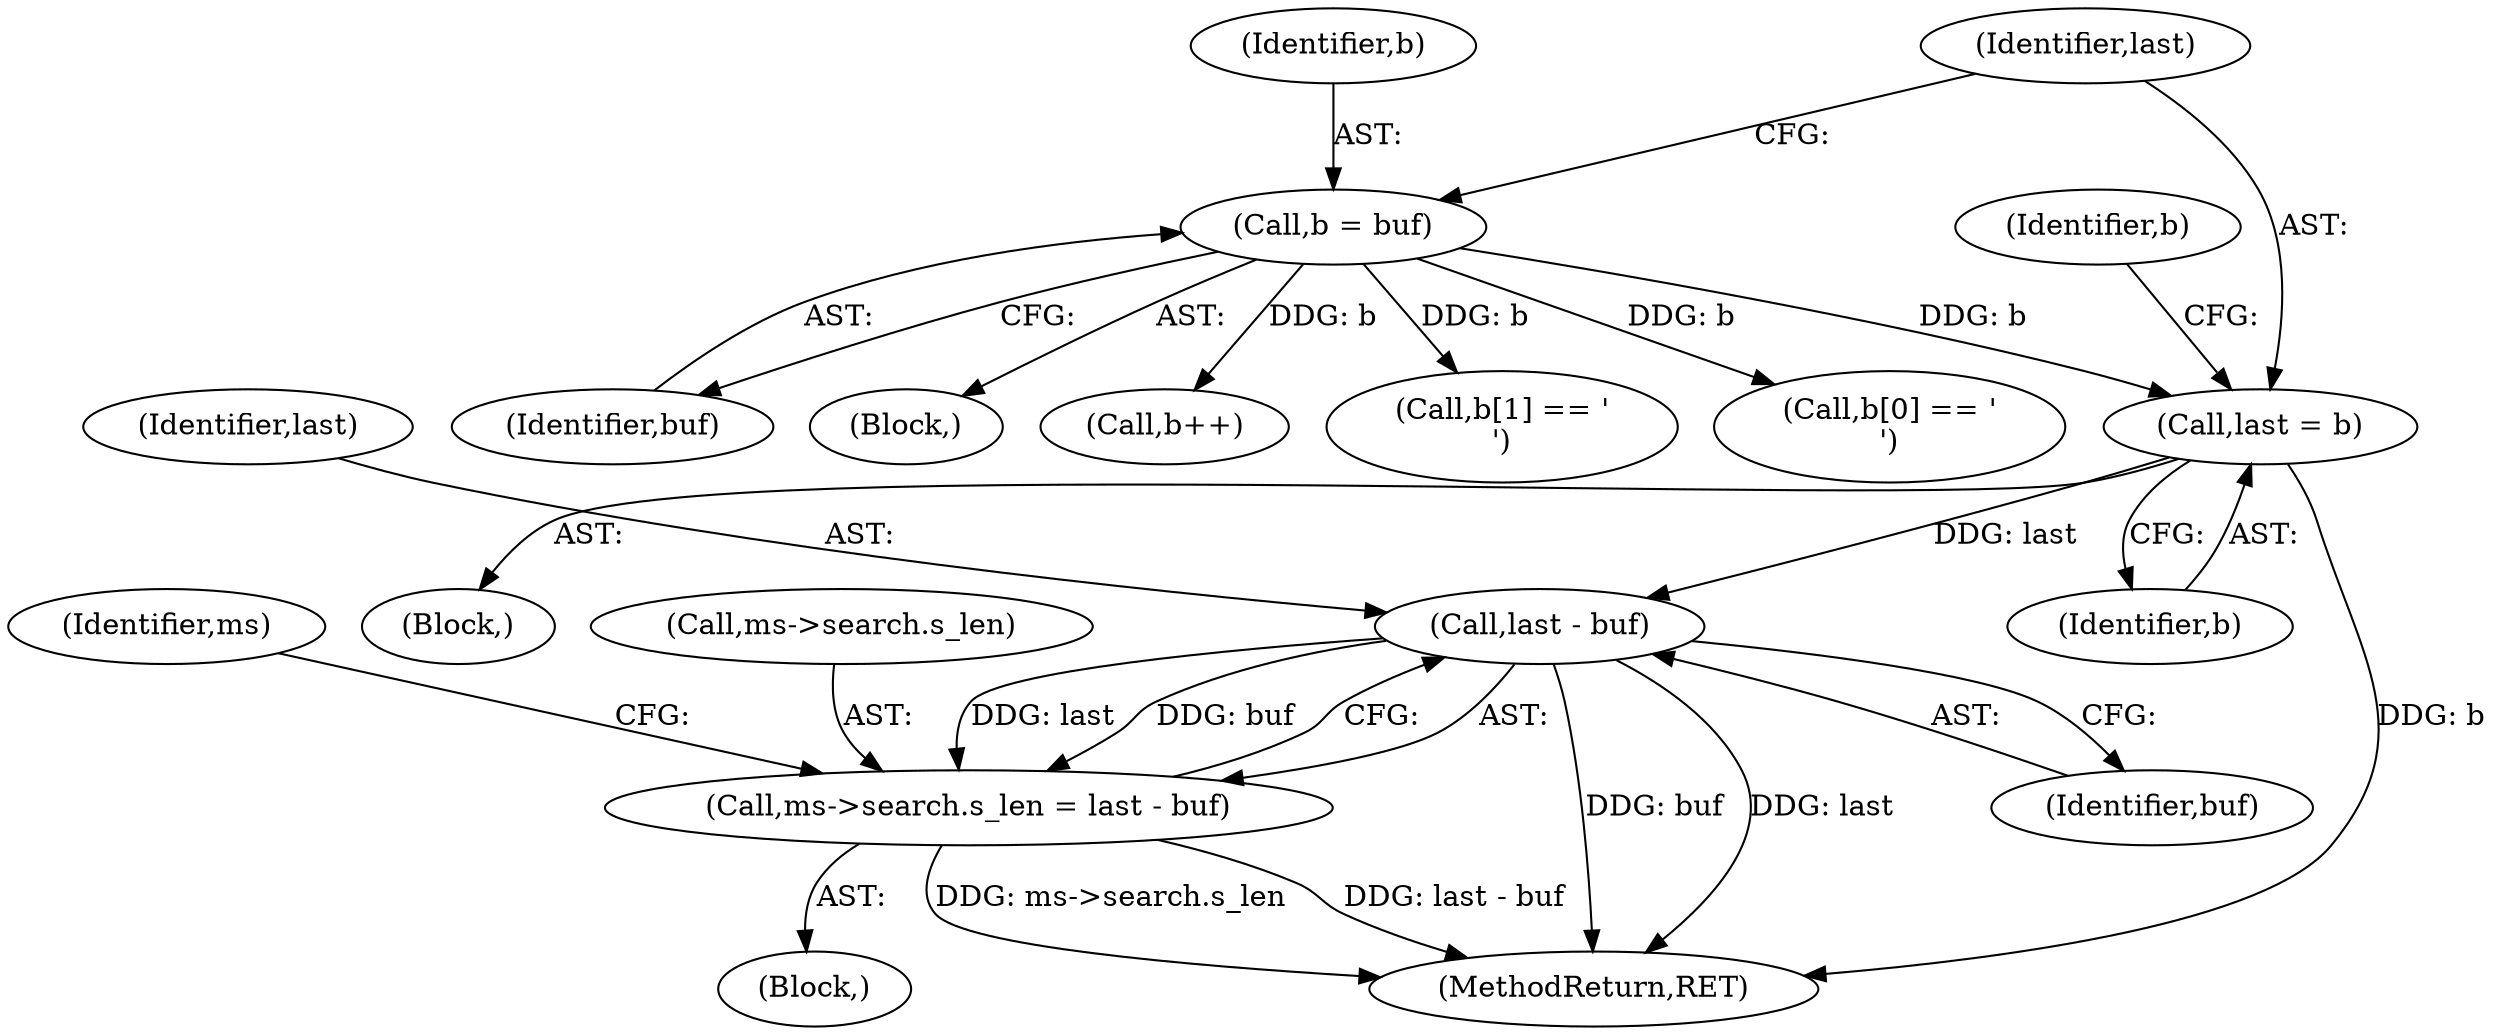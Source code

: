 digraph "0_file_4a284c89d6ef11aca34da65da7d673050a5ea320_3@pointer" {
"1000266" [label="(Call,last - buf)"];
"1000232" [label="(Call,last = b)"];
"1000228" [label="(Call,b = buf)"];
"1000260" [label="(Call,ms->search.s_len = last - buf)"];
"1000231" [label="(Block,)"];
"1000268" [label="(Identifier,buf)"];
"1000456" [label="(MethodReturn,RET)"];
"1000267" [label="(Identifier,last)"];
"1000260" [label="(Call,ms->search.s_len = last - buf)"];
"1000230" [label="(Identifier,buf)"];
"1000228" [label="(Call,b = buf)"];
"1000224" [label="(Block,)"];
"1000247" [label="(Call,b++)"];
"1000266" [label="(Call,last - buf)"];
"1000272" [label="(Identifier,ms)"];
"1000242" [label="(Call,b[1] == '\n')"];
"1000234" [label="(Identifier,b)"];
"1000233" [label="(Identifier,last)"];
"1000237" [label="(Call,b[0] == '\r')"];
"1000149" [label="(Block,)"];
"1000261" [label="(Call,ms->search.s_len)"];
"1000232" [label="(Call,last = b)"];
"1000239" [label="(Identifier,b)"];
"1000229" [label="(Identifier,b)"];
"1000266" -> "1000260"  [label="AST: "];
"1000266" -> "1000268"  [label="CFG: "];
"1000267" -> "1000266"  [label="AST: "];
"1000268" -> "1000266"  [label="AST: "];
"1000260" -> "1000266"  [label="CFG: "];
"1000266" -> "1000456"  [label="DDG: last"];
"1000266" -> "1000456"  [label="DDG: buf"];
"1000266" -> "1000260"  [label="DDG: last"];
"1000266" -> "1000260"  [label="DDG: buf"];
"1000232" -> "1000266"  [label="DDG: last"];
"1000232" -> "1000231"  [label="AST: "];
"1000232" -> "1000234"  [label="CFG: "];
"1000233" -> "1000232"  [label="AST: "];
"1000234" -> "1000232"  [label="AST: "];
"1000239" -> "1000232"  [label="CFG: "];
"1000232" -> "1000456"  [label="DDG: b"];
"1000228" -> "1000232"  [label="DDG: b"];
"1000228" -> "1000224"  [label="AST: "];
"1000228" -> "1000230"  [label="CFG: "];
"1000229" -> "1000228"  [label="AST: "];
"1000230" -> "1000228"  [label="AST: "];
"1000233" -> "1000228"  [label="CFG: "];
"1000228" -> "1000237"  [label="DDG: b"];
"1000228" -> "1000242"  [label="DDG: b"];
"1000228" -> "1000247"  [label="DDG: b"];
"1000260" -> "1000149"  [label="AST: "];
"1000261" -> "1000260"  [label="AST: "];
"1000272" -> "1000260"  [label="CFG: "];
"1000260" -> "1000456"  [label="DDG: last - buf"];
"1000260" -> "1000456"  [label="DDG: ms->search.s_len"];
}

